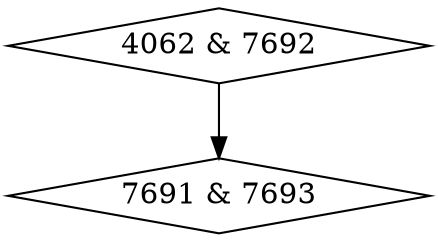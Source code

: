 digraph {
0 [label = "4062 & 7692", shape = diamond];
1 [label = "7691 & 7693", shape = diamond];
0->1;
}
